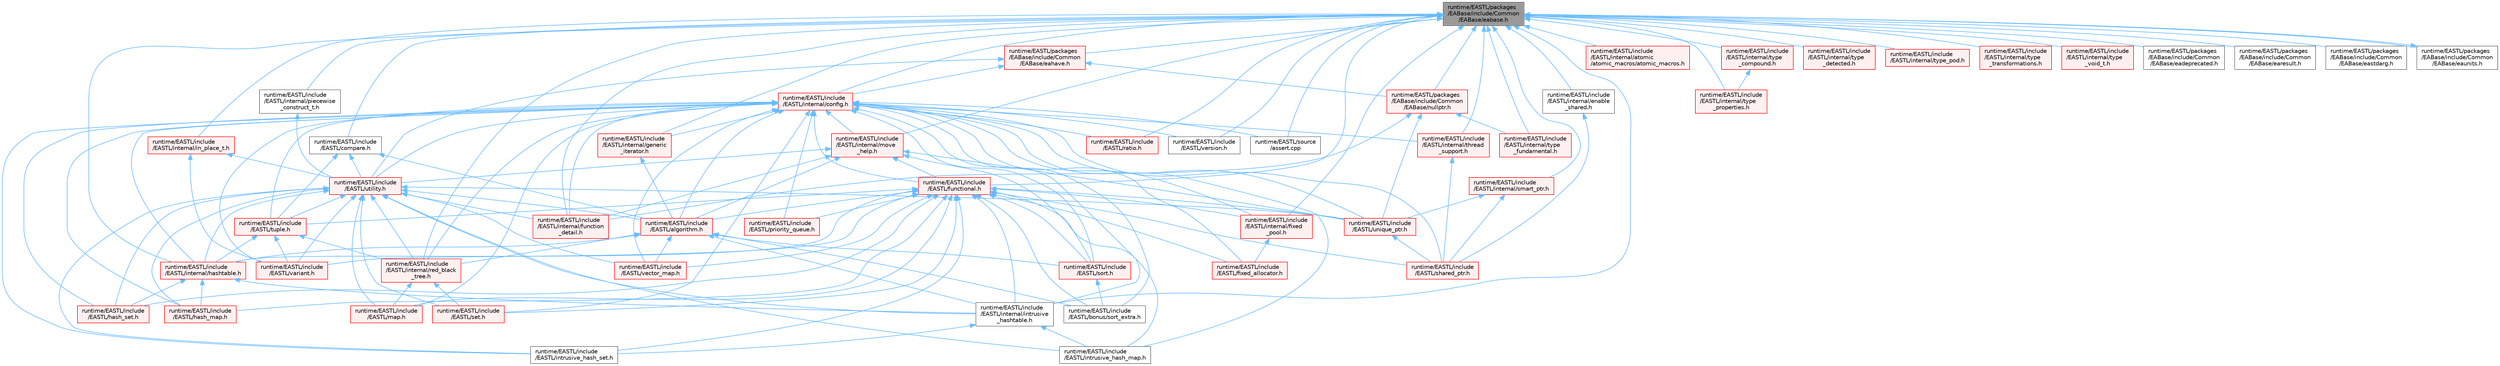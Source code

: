 digraph "runtime/EASTL/packages/EABase/include/Common/EABase/eabase.h"
{
 // LATEX_PDF_SIZE
  bgcolor="transparent";
  edge [fontname=Helvetica,fontsize=10,labelfontname=Helvetica,labelfontsize=10];
  node [fontname=Helvetica,fontsize=10,shape=box,height=0.2,width=0.4];
  Node1 [id="Node000001",label="runtime/EASTL/packages\l/EABase/include/Common\l/EABase/eabase.h",height=0.2,width=0.4,color="gray40", fillcolor="grey60", style="filled", fontcolor="black",tooltip=" "];
  Node1 -> Node2 [id="edge1_Node000001_Node000002",dir="back",color="steelblue1",style="solid",tooltip=" "];
  Node2 [id="Node000002",label="runtime/EASTL/include\l/EASTL/compare.h",height=0.2,width=0.4,color="grey40", fillcolor="white", style="filled",URL="$compare_8h.html",tooltip=" "];
  Node2 -> Node3 [id="edge2_Node000002_Node000003",dir="back",color="steelblue1",style="solid",tooltip=" "];
  Node3 [id="Node000003",label="runtime/EASTL/include\l/EASTL/algorithm.h",height=0.2,width=0.4,color="red", fillcolor="#FFF0F0", style="filled",URL="$_e_a_s_t_l_2include_2_e_a_s_t_l_2algorithm_8h.html",tooltip=" "];
  Node3 -> Node421 [id="edge3_Node000003_Node000421",dir="back",color="steelblue1",style="solid",tooltip=" "];
  Node421 [id="Node000421",label="runtime/EASTL/include\l/EASTL/bonus/sort_extra.h",height=0.2,width=0.4,color="grey40", fillcolor="white", style="filled",URL="$sort__extra_8h.html",tooltip=" "];
  Node3 -> Node98 [id="edge4_Node000003_Node000098",dir="back",color="steelblue1",style="solid",tooltip=" "];
  Node98 [id="Node000098",label="runtime/EASTL/include\l/EASTL/internal/hashtable.h",height=0.2,width=0.4,color="red", fillcolor="#FFF0F0", style="filled",URL="$hashtable_8h.html",tooltip=" "];
  Node98 -> Node99 [id="edge5_Node000098_Node000099",dir="back",color="steelblue1",style="solid",tooltip=" "];
  Node99 [id="Node000099",label="runtime/EASTL/include\l/EASTL/hash_map.h",height=0.2,width=0.4,color="red", fillcolor="#FFF0F0", style="filled",URL="$hash__map_8h.html",tooltip=" "];
  Node98 -> Node105 [id="edge6_Node000098_Node000105",dir="back",color="steelblue1",style="solid",tooltip=" "];
  Node105 [id="Node000105",label="runtime/EASTL/include\l/EASTL/hash_set.h",height=0.2,width=0.4,color="red", fillcolor="#FFF0F0", style="filled",URL="$hash__set_8h.html",tooltip=" "];
  Node98 -> Node108 [id="edge7_Node000098_Node000108",dir="back",color="steelblue1",style="solid",tooltip=" "];
  Node108 [id="Node000108",label="runtime/EASTL/include\l/EASTL/internal/intrusive\l_hashtable.h",height=0.2,width=0.4,color="grey40", fillcolor="white", style="filled",URL="$intrusive__hashtable_8h.html",tooltip=" "];
  Node108 -> Node109 [id="edge8_Node000108_Node000109",dir="back",color="steelblue1",style="solid",tooltip=" "];
  Node109 [id="Node000109",label="runtime/EASTL/include\l/EASTL/intrusive_hash_map.h",height=0.2,width=0.4,color="grey40", fillcolor="white", style="filled",URL="$intrusive__hash__map_8h.html",tooltip=" "];
  Node108 -> Node110 [id="edge9_Node000108_Node000110",dir="back",color="steelblue1",style="solid",tooltip=" "];
  Node110 [id="Node000110",label="runtime/EASTL/include\l/EASTL/intrusive_hash_set.h",height=0.2,width=0.4,color="grey40", fillcolor="white", style="filled",URL="$intrusive__hash__set_8h.html",tooltip=" "];
  Node3 -> Node108 [id="edge10_Node000003_Node000108",dir="back",color="steelblue1",style="solid",tooltip=" "];
  Node3 -> Node426 [id="edge11_Node000003_Node000426",dir="back",color="steelblue1",style="solid",tooltip=" "];
  Node426 [id="Node000426",label="runtime/EASTL/include\l/EASTL/internal/red_black\l_tree.h",height=0.2,width=0.4,color="red", fillcolor="#FFF0F0", style="filled",URL="$red__black__tree_8h.html",tooltip=" "];
  Node426 -> Node427 [id="edge12_Node000426_Node000427",dir="back",color="steelblue1",style="solid",tooltip=" "];
  Node427 [id="Node000427",label="runtime/EASTL/include\l/EASTL/map.h",height=0.2,width=0.4,color="red", fillcolor="#FFF0F0", style="filled",URL="$_e_a_s_t_l_2include_2_e_a_s_t_l_2map_8h.html",tooltip=" "];
  Node426 -> Node431 [id="edge13_Node000426_Node000431",dir="back",color="steelblue1",style="solid",tooltip=" "];
  Node431 [id="Node000431",label="runtime/EASTL/include\l/EASTL/set.h",height=0.2,width=0.4,color="red", fillcolor="#FFF0F0", style="filled",URL="$set_8h.html",tooltip=" "];
  Node3 -> Node459 [id="edge14_Node000003_Node000459",dir="back",color="steelblue1",style="solid",tooltip=" "];
  Node459 [id="Node000459",label="runtime/EASTL/include\l/EASTL/sort.h",height=0.2,width=0.4,color="red", fillcolor="#FFF0F0", style="filled",URL="$sort_8h.html",tooltip=" "];
  Node459 -> Node421 [id="edge15_Node000459_Node000421",dir="back",color="steelblue1",style="solid",tooltip=" "];
  Node3 -> Node467 [id="edge16_Node000003_Node000467",dir="back",color="steelblue1",style="solid",tooltip=" "];
  Node467 [id="Node000467",label="runtime/EASTL/include\l/EASTL/vector_map.h",height=0.2,width=0.4,color="red", fillcolor="#FFF0F0", style="filled",URL="$_e_a_s_t_l_2include_2_e_a_s_t_l_2vector__map_8h.html",tooltip=" "];
  Node2 -> Node475 [id="edge17_Node000002_Node000475",dir="back",color="steelblue1",style="solid",tooltip=" "];
  Node475 [id="Node000475",label="runtime/EASTL/include\l/EASTL/tuple.h",height=0.2,width=0.4,color="red", fillcolor="#FFF0F0", style="filled",URL="$tuple_8h.html",tooltip=" "];
  Node475 -> Node98 [id="edge18_Node000475_Node000098",dir="back",color="steelblue1",style="solid",tooltip=" "];
  Node475 -> Node426 [id="edge19_Node000475_Node000426",dir="back",color="steelblue1",style="solid",tooltip=" "];
  Node475 -> Node417 [id="edge20_Node000475_Node000417",dir="back",color="steelblue1",style="solid",tooltip=" "];
  Node417 [id="Node000417",label="runtime/EASTL/include\l/EASTL/variant.h",height=0.2,width=0.4,color="red", fillcolor="#FFF0F0", style="filled",URL="$_e_a_s_t_l_2include_2_e_a_s_t_l_2variant_8h.html",tooltip=" "];
  Node2 -> Node476 [id="edge21_Node000002_Node000476",dir="back",color="steelblue1",style="solid",tooltip=" "];
  Node476 [id="Node000476",label="runtime/EASTL/include\l/EASTL/utility.h",height=0.2,width=0.4,color="red", fillcolor="#FFF0F0", style="filled",URL="$_e_a_s_t_l_2include_2_e_a_s_t_l_2utility_8h.html",tooltip=" "];
  Node476 -> Node3 [id="edge22_Node000476_Node000003",dir="back",color="steelblue1",style="solid",tooltip=" "];
  Node476 -> Node99 [id="edge23_Node000476_Node000099",dir="back",color="steelblue1",style="solid",tooltip=" "];
  Node476 -> Node105 [id="edge24_Node000476_Node000105",dir="back",color="steelblue1",style="solid",tooltip=" "];
  Node476 -> Node477 [id="edge25_Node000476_Node000477",dir="back",color="steelblue1",style="solid",tooltip=" "];
  Node477 [id="Node000477",label="runtime/EASTL/include\l/EASTL/internal/function\l_detail.h",height=0.2,width=0.4,color="red", fillcolor="#FFF0F0", style="filled",URL="$function__detail_8h.html",tooltip=" "];
  Node476 -> Node98 [id="edge26_Node000476_Node000098",dir="back",color="steelblue1",style="solid",tooltip=" "];
  Node476 -> Node108 [id="edge27_Node000476_Node000108",dir="back",color="steelblue1",style="solid",tooltip=" "];
  Node476 -> Node426 [id="edge28_Node000476_Node000426",dir="back",color="steelblue1",style="solid",tooltip=" "];
  Node476 -> Node109 [id="edge29_Node000476_Node000109",dir="back",color="steelblue1",style="solid",tooltip=" "];
  Node476 -> Node110 [id="edge30_Node000476_Node000110",dir="back",color="steelblue1",style="solid",tooltip=" "];
  Node476 -> Node427 [id="edge31_Node000476_Node000427",dir="back",color="steelblue1",style="solid",tooltip=" "];
  Node476 -> Node431 [id="edge32_Node000476_Node000431",dir="back",color="steelblue1",style="solid",tooltip=" "];
  Node476 -> Node475 [id="edge33_Node000476_Node000475",dir="back",color="steelblue1",style="solid",tooltip=" "];
  Node476 -> Node455 [id="edge34_Node000476_Node000455",dir="back",color="steelblue1",style="solid",tooltip=" "];
  Node455 [id="Node000455",label="runtime/EASTL/include\l/EASTL/unique_ptr.h",height=0.2,width=0.4,color="red", fillcolor="#FFF0F0", style="filled",URL="$unique__ptr_8h.html",tooltip=" "];
  Node455 -> Node93 [id="edge35_Node000455_Node000093",dir="back",color="steelblue1",style="solid",tooltip=" "];
  Node93 [id="Node000093",label="runtime/EASTL/include\l/EASTL/shared_ptr.h",height=0.2,width=0.4,color="red", fillcolor="#FFF0F0", style="filled",URL="$shared__ptr_8h.html",tooltip=" "];
  Node476 -> Node417 [id="edge36_Node000476_Node000417",dir="back",color="steelblue1",style="solid",tooltip=" "];
  Node476 -> Node467 [id="edge37_Node000476_Node000467",dir="back",color="steelblue1",style="solid",tooltip=" "];
  Node1 -> Node480 [id="edge38_Node000001_Node000480",dir="back",color="steelblue1",style="solid",tooltip=" "];
  Node480 [id="Node000480",label="runtime/EASTL/include\l/EASTL/functional.h",height=0.2,width=0.4,color="red", fillcolor="#FFF0F0", style="filled",URL="$_e_a_s_t_l_2include_2_e_a_s_t_l_2functional_8h.html",tooltip=" "];
  Node480 -> Node3 [id="edge39_Node000480_Node000003",dir="back",color="steelblue1",style="solid",tooltip=" "];
  Node480 -> Node421 [id="edge40_Node000480_Node000421",dir="back",color="steelblue1",style="solid",tooltip=" "];
  Node480 -> Node442 [id="edge41_Node000480_Node000442",dir="back",color="steelblue1",style="solid",tooltip=" "];
  Node442 [id="Node000442",label="runtime/EASTL/include\l/EASTL/fixed_allocator.h",height=0.2,width=0.4,color="red", fillcolor="#FFF0F0", style="filled",URL="$fixed__allocator_8h.html",tooltip=" "];
  Node480 -> Node99 [id="edge42_Node000480_Node000099",dir="back",color="steelblue1",style="solid",tooltip=" "];
  Node480 -> Node105 [id="edge43_Node000480_Node000105",dir="back",color="steelblue1",style="solid",tooltip=" "];
  Node480 -> Node444 [id="edge44_Node000480_Node000444",dir="back",color="steelblue1",style="solid",tooltip=" "];
  Node444 [id="Node000444",label="runtime/EASTL/include\l/EASTL/internal/fixed\l_pool.h",height=0.2,width=0.4,color="red", fillcolor="#FFF0F0", style="filled",URL="$fixed__pool_8h.html",tooltip=" "];
  Node444 -> Node442 [id="edge45_Node000444_Node000442",dir="back",color="steelblue1",style="solid",tooltip=" "];
  Node480 -> Node98 [id="edge46_Node000480_Node000098",dir="back",color="steelblue1",style="solid",tooltip=" "];
  Node480 -> Node108 [id="edge47_Node000480_Node000108",dir="back",color="steelblue1",style="solid",tooltip=" "];
  Node480 -> Node109 [id="edge48_Node000480_Node000109",dir="back",color="steelblue1",style="solid",tooltip=" "];
  Node480 -> Node110 [id="edge49_Node000480_Node000110",dir="back",color="steelblue1",style="solid",tooltip=" "];
  Node480 -> Node427 [id="edge50_Node000480_Node000427",dir="back",color="steelblue1",style="solid",tooltip=" "];
  Node480 -> Node463 [id="edge51_Node000480_Node000463",dir="back",color="steelblue1",style="solid",tooltip=" "];
  Node463 [id="Node000463",label="runtime/EASTL/include\l/EASTL/priority_queue.h",height=0.2,width=0.4,color="red", fillcolor="#FFF0F0", style="filled",URL="$_e_a_s_t_l_2include_2_e_a_s_t_l_2priority__queue_8h.html",tooltip=" "];
  Node480 -> Node431 [id="edge52_Node000480_Node000431",dir="back",color="steelblue1",style="solid",tooltip=" "];
  Node480 -> Node93 [id="edge53_Node000480_Node000093",dir="back",color="steelblue1",style="solid",tooltip=" "];
  Node480 -> Node459 [id="edge54_Node000480_Node000459",dir="back",color="steelblue1",style="solid",tooltip=" "];
  Node480 -> Node475 [id="edge55_Node000480_Node000475",dir="back",color="steelblue1",style="solid",tooltip=" "];
  Node480 -> Node455 [id="edge56_Node000480_Node000455",dir="back",color="steelblue1",style="solid",tooltip=" "];
  Node480 -> Node417 [id="edge57_Node000480_Node000417",dir="back",color="steelblue1",style="solid",tooltip=" "];
  Node480 -> Node467 [id="edge58_Node000480_Node000467",dir="back",color="steelblue1",style="solid",tooltip=" "];
  Node1 -> Node483 [id="edge59_Node000001_Node000483",dir="back",color="steelblue1",style="solid",tooltip=" "];
  Node483 [id="Node000483",label="runtime/EASTL/include\l/EASTL/internal/atomic\l/atomic_macros/atomic_macros.h",height=0.2,width=0.4,color="red", fillcolor="#FFF0F0", style="filled",URL="$atomic__macros_2atomic__macros_8h.html",tooltip=" "];
  Node1 -> Node485 [id="edge60_Node000001_Node000485",dir="back",color="steelblue1",style="solid",tooltip=" "];
  Node485 [id="Node000485",label="runtime/EASTL/include\l/EASTL/internal/config.h",height=0.2,width=0.4,color="red", fillcolor="#FFF0F0", style="filled",URL="$config_8h.html",tooltip=" "];
  Node485 -> Node3 [id="edge61_Node000485_Node000003",dir="back",color="steelblue1",style="solid",tooltip=" "];
  Node485 -> Node421 [id="edge62_Node000485_Node000421",dir="back",color="steelblue1",style="solid",tooltip=" "];
  Node485 -> Node442 [id="edge63_Node000485_Node000442",dir="back",color="steelblue1",style="solid",tooltip=" "];
  Node485 -> Node480 [id="edge64_Node000485_Node000480",dir="back",color="steelblue1",style="solid",tooltip=" "];
  Node485 -> Node99 [id="edge65_Node000485_Node000099",dir="back",color="steelblue1",style="solid",tooltip=" "];
  Node485 -> Node105 [id="edge66_Node000485_Node000105",dir="back",color="steelblue1",style="solid",tooltip=" "];
  Node485 -> Node444 [id="edge67_Node000485_Node000444",dir="back",color="steelblue1",style="solid",tooltip=" "];
  Node485 -> Node477 [id="edge68_Node000485_Node000477",dir="back",color="steelblue1",style="solid",tooltip=" "];
  Node485 -> Node500 [id="edge69_Node000485_Node000500",dir="back",color="steelblue1",style="solid",tooltip=" "];
  Node500 [id="Node000500",label="runtime/EASTL/include\l/EASTL/internal/generic\l_iterator.h",height=0.2,width=0.4,color="red", fillcolor="#FFF0F0", style="filled",URL="$generic__iterator_8h.html",tooltip=" "];
  Node500 -> Node3 [id="edge70_Node000500_Node000003",dir="back",color="steelblue1",style="solid",tooltip=" "];
  Node485 -> Node98 [id="edge71_Node000485_Node000098",dir="back",color="steelblue1",style="solid",tooltip=" "];
  Node485 -> Node108 [id="edge72_Node000485_Node000108",dir="back",color="steelblue1",style="solid",tooltip=" "];
  Node485 -> Node507 [id="edge73_Node000485_Node000507",dir="back",color="steelblue1",style="solid",tooltip=" "];
  Node507 [id="Node000507",label="runtime/EASTL/include\l/EASTL/internal/move\l_help.h",height=0.2,width=0.4,color="red", fillcolor="#FFF0F0", style="filled",URL="$move__help_8h.html",tooltip=" "];
  Node507 -> Node3 [id="edge74_Node000507_Node000003",dir="back",color="steelblue1",style="solid",tooltip=" "];
  Node507 -> Node480 [id="edge75_Node000507_Node000480",dir="back",color="steelblue1",style="solid",tooltip=" "];
  Node507 -> Node477 [id="edge76_Node000507_Node000477",dir="back",color="steelblue1",style="solid",tooltip=" "];
  Node507 -> Node459 [id="edge77_Node000507_Node000459",dir="back",color="steelblue1",style="solid",tooltip=" "];
  Node507 -> Node455 [id="edge78_Node000507_Node000455",dir="back",color="steelblue1",style="solid",tooltip=" "];
  Node507 -> Node476 [id="edge79_Node000507_Node000476",dir="back",color="steelblue1",style="solid",tooltip=" "];
  Node485 -> Node426 [id="edge80_Node000485_Node000426",dir="back",color="steelblue1",style="solid",tooltip=" "];
  Node485 -> Node510 [id="edge81_Node000485_Node000510",dir="back",color="steelblue1",style="solid",tooltip=" "];
  Node510 [id="Node000510",label="runtime/EASTL/include\l/EASTL/internal/thread\l_support.h",height=0.2,width=0.4,color="red", fillcolor="#FFF0F0", style="filled",URL="$thread__support_8h.html",tooltip=" "];
  Node510 -> Node93 [id="edge82_Node000510_Node000093",dir="back",color="steelblue1",style="solid",tooltip=" "];
  Node485 -> Node109 [id="edge83_Node000485_Node000109",dir="back",color="steelblue1",style="solid",tooltip=" "];
  Node485 -> Node110 [id="edge84_Node000485_Node000110",dir="back",color="steelblue1",style="solid",tooltip=" "];
  Node485 -> Node427 [id="edge85_Node000485_Node000427",dir="back",color="steelblue1",style="solid",tooltip=" "];
  Node485 -> Node463 [id="edge86_Node000485_Node000463",dir="back",color="steelblue1",style="solid",tooltip=" "];
  Node485 -> Node517 [id="edge87_Node000485_Node000517",dir="back",color="steelblue1",style="solid",tooltip=" "];
  Node517 [id="Node000517",label="runtime/EASTL/include\l/EASTL/ratio.h",height=0.2,width=0.4,color="red", fillcolor="#FFF0F0", style="filled",URL="$ratio_8h.html",tooltip=" "];
  Node485 -> Node431 [id="edge88_Node000485_Node000431",dir="back",color="steelblue1",style="solid",tooltip=" "];
  Node485 -> Node93 [id="edge89_Node000485_Node000093",dir="back",color="steelblue1",style="solid",tooltip=" "];
  Node485 -> Node459 [id="edge90_Node000485_Node000459",dir="back",color="steelblue1",style="solid",tooltip=" "];
  Node485 -> Node475 [id="edge91_Node000485_Node000475",dir="back",color="steelblue1",style="solid",tooltip=" "];
  Node485 -> Node455 [id="edge92_Node000485_Node000455",dir="back",color="steelblue1",style="solid",tooltip=" "];
  Node485 -> Node476 [id="edge93_Node000485_Node000476",dir="back",color="steelblue1",style="solid",tooltip=" "];
  Node485 -> Node417 [id="edge94_Node000485_Node000417",dir="back",color="steelblue1",style="solid",tooltip=" "];
  Node485 -> Node467 [id="edge95_Node000485_Node000467",dir="back",color="steelblue1",style="solid",tooltip=" "];
  Node485 -> Node524 [id="edge96_Node000485_Node000524",dir="back",color="steelblue1",style="solid",tooltip=" "];
  Node524 [id="Node000524",label="runtime/EASTL/include\l/EASTL/version.h",height=0.2,width=0.4,color="grey40", fillcolor="white", style="filled",URL="$_e_a_s_t_l_2include_2_e_a_s_t_l_2version_8h.html",tooltip=" "];
  Node485 -> Node525 [id="edge97_Node000485_Node000525",dir="back",color="steelblue1",style="solid",tooltip=" "];
  Node525 [id="Node000525",label="runtime/EASTL/source\l/assert.cpp",height=0.2,width=0.4,color="grey40", fillcolor="white", style="filled",URL="$assert_8cpp.html",tooltip=" "];
  Node1 -> Node526 [id="edge98_Node000001_Node000526",dir="back",color="steelblue1",style="solid",tooltip=" "];
  Node526 [id="Node000526",label="runtime/EASTL/include\l/EASTL/internal/enable\l_shared.h",height=0.2,width=0.4,color="grey40", fillcolor="white", style="filled",URL="$enable__shared_8h.html",tooltip=" "];
  Node526 -> Node93 [id="edge99_Node000526_Node000093",dir="back",color="steelblue1",style="solid",tooltip=" "];
  Node1 -> Node444 [id="edge100_Node000001_Node000444",dir="back",color="steelblue1",style="solid",tooltip=" "];
  Node1 -> Node477 [id="edge101_Node000001_Node000477",dir="back",color="steelblue1",style="solid",tooltip=" "];
  Node1 -> Node500 [id="edge102_Node000001_Node000500",dir="back",color="steelblue1",style="solid",tooltip=" "];
  Node1 -> Node98 [id="edge103_Node000001_Node000098",dir="back",color="steelblue1",style="solid",tooltip=" "];
  Node1 -> Node527 [id="edge104_Node000001_Node000527",dir="back",color="steelblue1",style="solid",tooltip=" "];
  Node527 [id="Node000527",label="runtime/EASTL/include\l/EASTL/internal/in_place_t.h",height=0.2,width=0.4,color="red", fillcolor="#FFF0F0", style="filled",URL="$in__place__t_8h.html",tooltip=" "];
  Node527 -> Node476 [id="edge105_Node000527_Node000476",dir="back",color="steelblue1",style="solid",tooltip=" "];
  Node527 -> Node417 [id="edge106_Node000527_Node000417",dir="back",color="steelblue1",style="solid",tooltip=" "];
  Node1 -> Node108 [id="edge107_Node000001_Node000108",dir="back",color="steelblue1",style="solid",tooltip=" "];
  Node1 -> Node507 [id="edge108_Node000001_Node000507",dir="back",color="steelblue1",style="solid",tooltip=" "];
  Node1 -> Node528 [id="edge109_Node000001_Node000528",dir="back",color="steelblue1",style="solid",tooltip=" "];
  Node528 [id="Node000528",label="runtime/EASTL/include\l/EASTL/internal/piecewise\l_construct_t.h",height=0.2,width=0.4,color="grey40", fillcolor="white", style="filled",URL="$piecewise__construct__t_8h.html",tooltip=" "];
  Node528 -> Node476 [id="edge110_Node000528_Node000476",dir="back",color="steelblue1",style="solid",tooltip=" "];
  Node1 -> Node426 [id="edge111_Node000001_Node000426",dir="back",color="steelblue1",style="solid",tooltip=" "];
  Node1 -> Node449 [id="edge112_Node000001_Node000449",dir="back",color="steelblue1",style="solid",tooltip=" "];
  Node449 [id="Node000449",label="runtime/EASTL/include\l/EASTL/internal/smart_ptr.h",height=0.2,width=0.4,color="red", fillcolor="#FFF0F0", style="filled",URL="$smart__ptr_8h.html",tooltip=" "];
  Node449 -> Node93 [id="edge113_Node000449_Node000093",dir="back",color="steelblue1",style="solid",tooltip=" "];
  Node449 -> Node455 [id="edge114_Node000449_Node000455",dir="back",color="steelblue1",style="solid",tooltip=" "];
  Node1 -> Node510 [id="edge115_Node000001_Node000510",dir="back",color="steelblue1",style="solid",tooltip=" "];
  Node1 -> Node529 [id="edge116_Node000001_Node000529",dir="back",color="steelblue1",style="solid",tooltip=" "];
  Node529 [id="Node000529",label="runtime/EASTL/include\l/EASTL/internal/type\l_compound.h",height=0.2,width=0.4,color="red", fillcolor="#FFF0F0", style="filled",URL="$type__compound_8h.html",tooltip=" "];
  Node529 -> Node530 [id="edge117_Node000529_Node000530",dir="back",color="steelblue1",style="solid",tooltip=" "];
  Node530 [id="Node000530",label="runtime/EASTL/include\l/EASTL/internal/type\l_properties.h",height=0.2,width=0.4,color="red", fillcolor="#FFF0F0", style="filled",URL="$type__properties_8h.html",tooltip=" "];
  Node1 -> Node521 [id="edge118_Node000001_Node000521",dir="back",color="steelblue1",style="solid",tooltip=" "];
  Node521 [id="Node000521",label="runtime/EASTL/include\l/EASTL/internal/type\l_detected.h",height=0.2,width=0.4,color="red", fillcolor="#FFF0F0", style="filled",URL="$type__detected_8h.html",tooltip=" "];
  Node1 -> Node531 [id="edge119_Node000001_Node000531",dir="back",color="steelblue1",style="solid",tooltip=" "];
  Node531 [id="Node000531",label="runtime/EASTL/include\l/EASTL/internal/type\l_fundamental.h",height=0.2,width=0.4,color="red", fillcolor="#FFF0F0", style="filled",URL="$type__fundamental_8h.html",tooltip=" "];
  Node1 -> Node522 [id="edge120_Node000001_Node000522",dir="back",color="steelblue1",style="solid",tooltip=" "];
  Node522 [id="Node000522",label="runtime/EASTL/include\l/EASTL/internal/type_pod.h",height=0.2,width=0.4,color="red", fillcolor="#FFF0F0", style="filled",URL="$type__pod_8h.html",tooltip=" "];
  Node1 -> Node530 [id="edge121_Node000001_Node000530",dir="back",color="steelblue1",style="solid",tooltip=" "];
  Node1 -> Node532 [id="edge122_Node000001_Node000532",dir="back",color="steelblue1",style="solid",tooltip=" "];
  Node532 [id="Node000532",label="runtime/EASTL/include\l/EASTL/internal/type\l_transformations.h",height=0.2,width=0.4,color="red", fillcolor="#FFF0F0", style="filled",URL="$type__transformations_8h.html",tooltip=" "];
  Node1 -> Node533 [id="edge123_Node000001_Node000533",dir="back",color="steelblue1",style="solid",tooltip=" "];
  Node533 [id="Node000533",label="runtime/EASTL/include\l/EASTL/internal/type\l_void_t.h",height=0.2,width=0.4,color="red", fillcolor="#FFF0F0", style="filled",URL="$type__void__t_8h.html",tooltip=" "];
  Node1 -> Node517 [id="edge124_Node000001_Node000517",dir="back",color="steelblue1",style="solid",tooltip=" "];
  Node1 -> Node524 [id="edge125_Node000001_Node000524",dir="back",color="steelblue1",style="solid",tooltip=" "];
  Node1 -> Node534 [id="edge126_Node000001_Node000534",dir="back",color="steelblue1",style="solid",tooltip=" "];
  Node534 [id="Node000534",label="runtime/EASTL/packages\l/EABase/include/Common\l/EABase/eadeprecated.h",height=0.2,width=0.4,color="grey40", fillcolor="white", style="filled",URL="$eadeprecated_8h.html",tooltip=" "];
  Node1 -> Node535 [id="edge127_Node000001_Node000535",dir="back",color="steelblue1",style="solid",tooltip=" "];
  Node535 [id="Node000535",label="runtime/EASTL/packages\l/EABase/include/Common\l/EABase/eahave.h",height=0.2,width=0.4,color="red", fillcolor="#FFF0F0", style="filled",URL="$eahave_8h.html",tooltip=" "];
  Node535 -> Node485 [id="edge128_Node000535_Node000485",dir="back",color="steelblue1",style="solid",tooltip=" "];
  Node535 -> Node476 [id="edge129_Node000535_Node000476",dir="back",color="steelblue1",style="solid",tooltip=" "];
  Node535 -> Node536 [id="edge130_Node000535_Node000536",dir="back",color="steelblue1",style="solid",tooltip=" "];
  Node536 [id="Node000536",label="runtime/EASTL/packages\l/EABase/include/Common\l/EABase/nullptr.h",height=0.2,width=0.4,color="red", fillcolor="#FFF0F0", style="filled",URL="$nullptr_8h.html",tooltip=" "];
  Node536 -> Node477 [id="edge131_Node000536_Node000477",dir="back",color="steelblue1",style="solid",tooltip=" "];
  Node536 -> Node531 [id="edge132_Node000536_Node000531",dir="back",color="steelblue1",style="solid",tooltip=" "];
  Node536 -> Node455 [id="edge133_Node000536_Node000455",dir="back",color="steelblue1",style="solid",tooltip=" "];
  Node1 -> Node537 [id="edge134_Node000001_Node000537",dir="back",color="steelblue1",style="solid",tooltip=" "];
  Node537 [id="Node000537",label="runtime/EASTL/packages\l/EABase/include/Common\l/EABase/earesult.h",height=0.2,width=0.4,color="grey40", fillcolor="white", style="filled",URL="$earesult_8h.html",tooltip=" "];
  Node1 -> Node538 [id="edge135_Node000001_Node000538",dir="back",color="steelblue1",style="solid",tooltip=" "];
  Node538 [id="Node000538",label="runtime/EASTL/packages\l/EABase/include/Common\l/EABase/eastdarg.h",height=0.2,width=0.4,color="grey40", fillcolor="white", style="filled",URL="$eastdarg_8h.html",tooltip=" "];
  Node1 -> Node539 [id="edge136_Node000001_Node000539",dir="back",color="steelblue1",style="solid",tooltip=" "];
  Node539 [id="Node000539",label="runtime/EASTL/packages\l/EABase/include/Common\l/EABase/eaunits.h",height=0.2,width=0.4,color="grey40", fillcolor="white", style="filled",URL="$eaunits_8h.html",tooltip=" "];
  Node539 -> Node1 [id="edge137_Node000539_Node000001",dir="back",color="steelblue1",style="solid",tooltip=" "];
  Node1 -> Node536 [id="edge138_Node000001_Node000536",dir="back",color="steelblue1",style="solid",tooltip=" "];
  Node1 -> Node525 [id="edge139_Node000001_Node000525",dir="back",color="steelblue1",style="solid",tooltip=" "];
}

